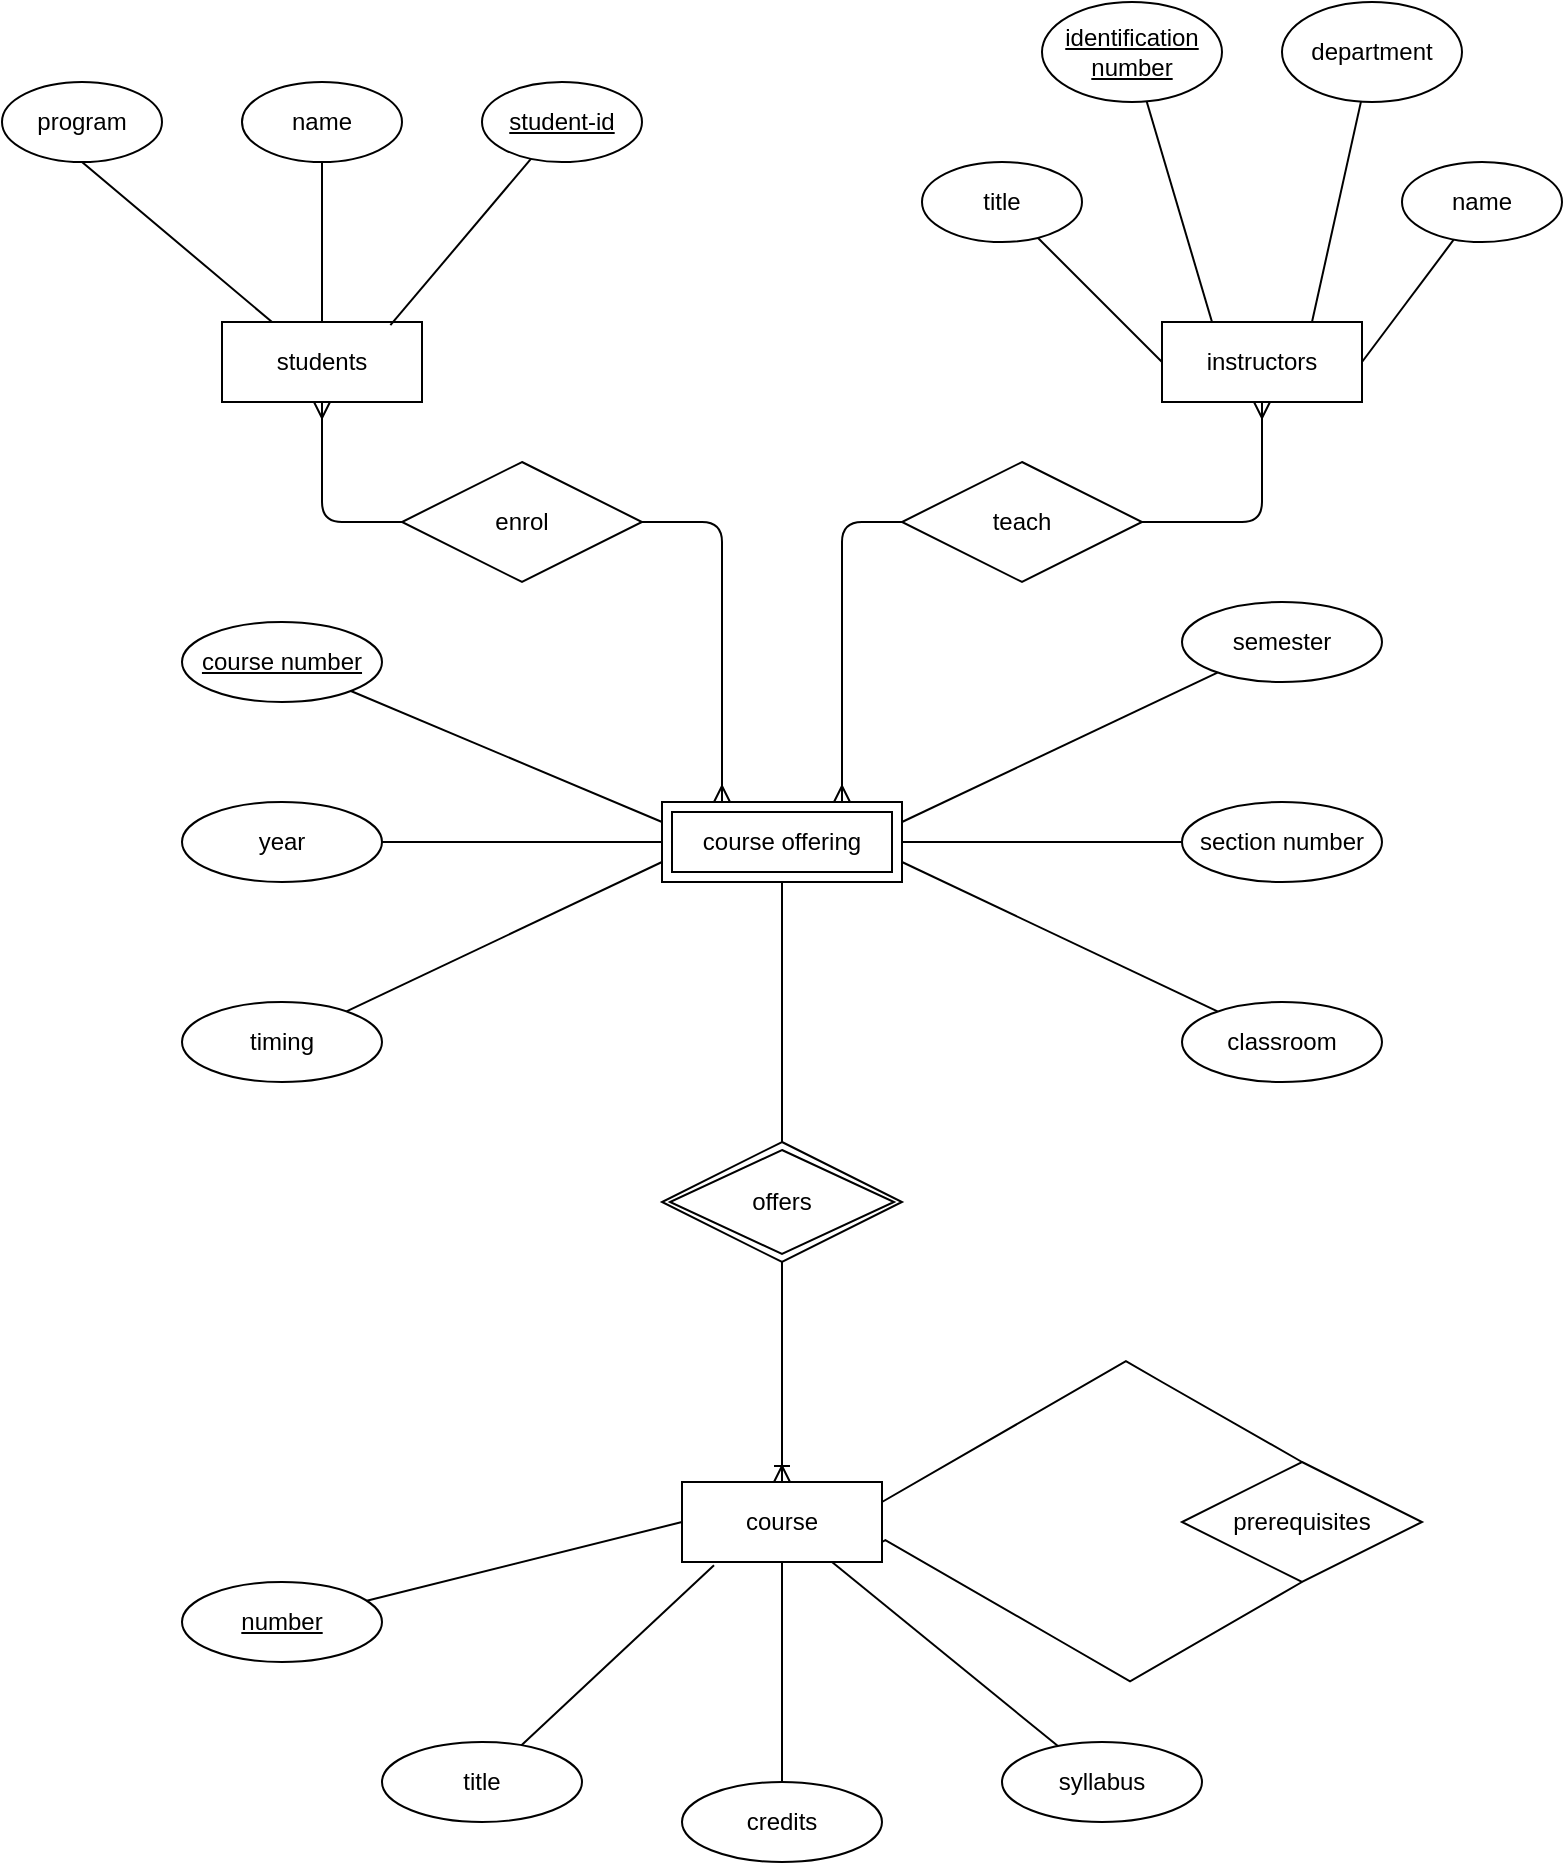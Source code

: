 <mxfile version="15.2.7" type="github">
  <diagram id="fSKn1g5LouyGD71tFnAy" name="Page-1">
    <mxGraphModel dx="1124" dy="590" grid="1" gridSize="10" guides="1" tooltips="1" connect="1" arrows="1" fold="1" page="1" pageScale="1" pageWidth="850" pageHeight="1100" math="0" shadow="0">
      <root>
        <mxCell id="0" />
        <mxCell id="1" parent="0" />
        <mxCell id="fj2gJjWuCTpzD3OsANuk-1" value="students" style="whiteSpace=wrap;html=1;align=center;" vertex="1" parent="1">
          <mxGeometry x="120" y="200" width="100" height="40" as="geometry" />
        </mxCell>
        <mxCell id="fj2gJjWuCTpzD3OsANuk-2" value="instructors" style="whiteSpace=wrap;html=1;align=center;" vertex="1" parent="1">
          <mxGeometry x="590" y="200" width="100" height="40" as="geometry" />
        </mxCell>
        <mxCell id="fj2gJjWuCTpzD3OsANuk-3" value="course" style="whiteSpace=wrap;html=1;align=center;" vertex="1" parent="1">
          <mxGeometry x="350" y="780" width="100" height="40" as="geometry" />
        </mxCell>
        <mxCell id="fj2gJjWuCTpzD3OsANuk-5" value="course offering" style="shape=ext;margin=3;double=1;whiteSpace=wrap;html=1;align=center;" vertex="1" parent="1">
          <mxGeometry x="340" y="440" width="120" height="40" as="geometry" />
        </mxCell>
        <mxCell id="fj2gJjWuCTpzD3OsANuk-36" style="edgeStyle=none;rounded=0;orthogonalLoop=1;jettySize=auto;html=1;entryX=0.842;entryY=0.04;entryDx=0;entryDy=0;entryPerimeter=0;endArrow=none;endFill=0;" edge="1" parent="1" source="fj2gJjWuCTpzD3OsANuk-6" target="fj2gJjWuCTpzD3OsANuk-1">
          <mxGeometry relative="1" as="geometry" />
        </mxCell>
        <mxCell id="fj2gJjWuCTpzD3OsANuk-6" value="student-id" style="ellipse;whiteSpace=wrap;html=1;align=center;fontStyle=4;" vertex="1" parent="1">
          <mxGeometry x="250" y="80" width="80" height="40" as="geometry" />
        </mxCell>
        <mxCell id="fj2gJjWuCTpzD3OsANuk-35" style="edgeStyle=none;rounded=0;orthogonalLoop=1;jettySize=auto;html=1;entryX=0.5;entryY=0;entryDx=0;entryDy=0;strokeColor=none;" edge="1" parent="1" source="fj2gJjWuCTpzD3OsANuk-9" target="fj2gJjWuCTpzD3OsANuk-1">
          <mxGeometry relative="1" as="geometry" />
        </mxCell>
        <mxCell id="fj2gJjWuCTpzD3OsANuk-44" style="edgeStyle=none;rounded=0;orthogonalLoop=1;jettySize=auto;html=1;strokeColor=default;endArrow=none;endFill=0;" edge="1" parent="1" source="fj2gJjWuCTpzD3OsANuk-9">
          <mxGeometry relative="1" as="geometry">
            <mxPoint x="170" y="200" as="targetPoint" />
          </mxGeometry>
        </mxCell>
        <mxCell id="fj2gJjWuCTpzD3OsANuk-9" value="name" style="ellipse;whiteSpace=wrap;html=1;align=center;" vertex="1" parent="1">
          <mxGeometry x="130" y="80" width="80" height="40" as="geometry" />
        </mxCell>
        <mxCell id="fj2gJjWuCTpzD3OsANuk-10" value="program" style="ellipse;whiteSpace=wrap;html=1;align=center;" vertex="1" parent="1">
          <mxGeometry x="10" y="80" width="80" height="40" as="geometry" />
        </mxCell>
        <mxCell id="fj2gJjWuCTpzD3OsANuk-38" style="edgeStyle=none;rounded=0;orthogonalLoop=1;jettySize=auto;html=1;entryX=0.25;entryY=0;entryDx=0;entryDy=0;endArrow=none;endFill=0;" edge="1" parent="1" source="fj2gJjWuCTpzD3OsANuk-11" target="fj2gJjWuCTpzD3OsANuk-2">
          <mxGeometry relative="1" as="geometry" />
        </mxCell>
        <mxCell id="fj2gJjWuCTpzD3OsANuk-11" value="identification number" style="ellipse;whiteSpace=wrap;html=1;align=center;fontStyle=4;" vertex="1" parent="1">
          <mxGeometry x="530" y="40" width="90" height="50" as="geometry" />
        </mxCell>
        <mxCell id="fj2gJjWuCTpzD3OsANuk-40" style="edgeStyle=none;rounded=0;orthogonalLoop=1;jettySize=auto;html=1;entryX=1;entryY=0.5;entryDx=0;entryDy=0;endArrow=none;endFill=0;" edge="1" parent="1" source="fj2gJjWuCTpzD3OsANuk-12" target="fj2gJjWuCTpzD3OsANuk-2">
          <mxGeometry relative="1" as="geometry" />
        </mxCell>
        <mxCell id="fj2gJjWuCTpzD3OsANuk-12" value="name" style="ellipse;whiteSpace=wrap;html=1;align=center;" vertex="1" parent="1">
          <mxGeometry x="710" y="120" width="80" height="40" as="geometry" />
        </mxCell>
        <mxCell id="fj2gJjWuCTpzD3OsANuk-37" style="edgeStyle=none;rounded=0;orthogonalLoop=1;jettySize=auto;html=1;entryX=0;entryY=0.5;entryDx=0;entryDy=0;endArrow=none;endFill=0;" edge="1" parent="1" source="fj2gJjWuCTpzD3OsANuk-14" target="fj2gJjWuCTpzD3OsANuk-2">
          <mxGeometry relative="1" as="geometry" />
        </mxCell>
        <mxCell id="fj2gJjWuCTpzD3OsANuk-14" value="title" style="ellipse;whiteSpace=wrap;html=1;align=center;" vertex="1" parent="1">
          <mxGeometry x="470" y="120" width="80" height="40" as="geometry" />
        </mxCell>
        <mxCell id="fj2gJjWuCTpzD3OsANuk-45" style="edgeStyle=none;rounded=0;orthogonalLoop=1;jettySize=auto;html=1;endArrow=none;endFill=0;strokeColor=default;entryX=0;entryY=0.5;entryDx=0;entryDy=0;" edge="1" parent="1" source="fj2gJjWuCTpzD3OsANuk-15" target="fj2gJjWuCTpzD3OsANuk-3">
          <mxGeometry relative="1" as="geometry">
            <mxPoint x="340" y="790" as="targetPoint" />
          </mxGeometry>
        </mxCell>
        <mxCell id="fj2gJjWuCTpzD3OsANuk-15" value="number" style="ellipse;whiteSpace=wrap;html=1;align=center;fontStyle=4;" vertex="1" parent="1">
          <mxGeometry x="100" y="830" width="100" height="40" as="geometry" />
        </mxCell>
        <mxCell id="fj2gJjWuCTpzD3OsANuk-46" style="edgeStyle=none;rounded=0;orthogonalLoop=1;jettySize=auto;html=1;entryX=0.16;entryY=1.04;entryDx=0;entryDy=0;entryPerimeter=0;endArrow=none;endFill=0;strokeColor=default;" edge="1" parent="1" source="fj2gJjWuCTpzD3OsANuk-16" target="fj2gJjWuCTpzD3OsANuk-3">
          <mxGeometry relative="1" as="geometry" />
        </mxCell>
        <mxCell id="fj2gJjWuCTpzD3OsANuk-16" value="title" style="ellipse;whiteSpace=wrap;html=1;align=center;" vertex="1" parent="1">
          <mxGeometry x="200" y="910" width="100" height="40" as="geometry" />
        </mxCell>
        <mxCell id="fj2gJjWuCTpzD3OsANuk-47" style="edgeStyle=none;rounded=0;orthogonalLoop=1;jettySize=auto;html=1;entryX=0.5;entryY=1;entryDx=0;entryDy=0;endArrow=none;endFill=0;strokeColor=default;" edge="1" parent="1" source="fj2gJjWuCTpzD3OsANuk-17" target="fj2gJjWuCTpzD3OsANuk-3">
          <mxGeometry relative="1" as="geometry" />
        </mxCell>
        <mxCell id="fj2gJjWuCTpzD3OsANuk-17" value="credits" style="ellipse;whiteSpace=wrap;html=1;align=center;" vertex="1" parent="1">
          <mxGeometry x="350" y="930" width="100" height="40" as="geometry" />
        </mxCell>
        <mxCell id="fj2gJjWuCTpzD3OsANuk-48" style="edgeStyle=none;rounded=0;orthogonalLoop=1;jettySize=auto;html=1;entryX=0.75;entryY=1;entryDx=0;entryDy=0;endArrow=none;endFill=0;strokeColor=default;" edge="1" parent="1" source="fj2gJjWuCTpzD3OsANuk-19" target="fj2gJjWuCTpzD3OsANuk-3">
          <mxGeometry relative="1" as="geometry" />
        </mxCell>
        <mxCell id="fj2gJjWuCTpzD3OsANuk-19" value="syllabus" style="ellipse;whiteSpace=wrap;html=1;align=center;" vertex="1" parent="1">
          <mxGeometry x="510" y="910" width="100" height="40" as="geometry" />
        </mxCell>
        <mxCell id="fj2gJjWuCTpzD3OsANuk-27" style="rounded=0;orthogonalLoop=1;jettySize=auto;html=1;entryX=0;entryY=0.25;entryDx=0;entryDy=0;endArrow=none;endFill=0;" edge="1" parent="1" source="fj2gJjWuCTpzD3OsANuk-20" target="fj2gJjWuCTpzD3OsANuk-5">
          <mxGeometry relative="1" as="geometry" />
        </mxCell>
        <mxCell id="fj2gJjWuCTpzD3OsANuk-20" value="course number" style="ellipse;whiteSpace=wrap;html=1;align=center;fontStyle=4;" vertex="1" parent="1">
          <mxGeometry x="100" y="350" width="100" height="40" as="geometry" />
        </mxCell>
        <mxCell id="fj2gJjWuCTpzD3OsANuk-29" style="edgeStyle=orthogonalEdgeStyle;rounded=0;orthogonalLoop=1;jettySize=auto;html=1;entryX=0;entryY=0.5;entryDx=0;entryDy=0;endArrow=none;endFill=0;" edge="1" parent="1" source="fj2gJjWuCTpzD3OsANuk-21" target="fj2gJjWuCTpzD3OsANuk-5">
          <mxGeometry relative="1" as="geometry" />
        </mxCell>
        <mxCell id="fj2gJjWuCTpzD3OsANuk-21" value="year" style="ellipse;whiteSpace=wrap;html=1;align=center;" vertex="1" parent="1">
          <mxGeometry x="100" y="440" width="100" height="40" as="geometry" />
        </mxCell>
        <mxCell id="fj2gJjWuCTpzD3OsANuk-31" style="edgeStyle=none;rounded=0;orthogonalLoop=1;jettySize=auto;html=1;entryX=1;entryY=0.25;entryDx=0;entryDy=0;endArrow=none;endFill=0;" edge="1" parent="1" source="fj2gJjWuCTpzD3OsANuk-22" target="fj2gJjWuCTpzD3OsANuk-5">
          <mxGeometry relative="1" as="geometry" />
        </mxCell>
        <mxCell id="fj2gJjWuCTpzD3OsANuk-22" value="semester" style="ellipse;whiteSpace=wrap;html=1;align=center;" vertex="1" parent="1">
          <mxGeometry x="600" y="340" width="100" height="40" as="geometry" />
        </mxCell>
        <mxCell id="fj2gJjWuCTpzD3OsANuk-32" style="edgeStyle=none;rounded=0;orthogonalLoop=1;jettySize=auto;html=1;entryX=1;entryY=0.5;entryDx=0;entryDy=0;endArrow=none;endFill=0;" edge="1" parent="1" source="fj2gJjWuCTpzD3OsANuk-23" target="fj2gJjWuCTpzD3OsANuk-5">
          <mxGeometry relative="1" as="geometry" />
        </mxCell>
        <mxCell id="fj2gJjWuCTpzD3OsANuk-23" value="section number" style="ellipse;whiteSpace=wrap;html=1;align=center;" vertex="1" parent="1">
          <mxGeometry x="600" y="440" width="100" height="40" as="geometry" />
        </mxCell>
        <mxCell id="fj2gJjWuCTpzD3OsANuk-30" style="rounded=0;orthogonalLoop=1;jettySize=auto;html=1;entryX=0;entryY=0.75;entryDx=0;entryDy=0;endArrow=none;endFill=0;" edge="1" parent="1" source="fj2gJjWuCTpzD3OsANuk-24" target="fj2gJjWuCTpzD3OsANuk-5">
          <mxGeometry relative="1" as="geometry" />
        </mxCell>
        <mxCell id="fj2gJjWuCTpzD3OsANuk-24" value="timing" style="ellipse;whiteSpace=wrap;html=1;align=center;" vertex="1" parent="1">
          <mxGeometry x="100" y="540" width="100" height="40" as="geometry" />
        </mxCell>
        <mxCell id="fj2gJjWuCTpzD3OsANuk-33" style="edgeStyle=none;rounded=0;orthogonalLoop=1;jettySize=auto;html=1;entryX=1;entryY=0.75;entryDx=0;entryDy=0;endArrow=none;endFill=0;" edge="1" parent="1" source="fj2gJjWuCTpzD3OsANuk-25" target="fj2gJjWuCTpzD3OsANuk-5">
          <mxGeometry relative="1" as="geometry" />
        </mxCell>
        <mxCell id="fj2gJjWuCTpzD3OsANuk-25" value="classroom" style="ellipse;whiteSpace=wrap;html=1;align=center;" vertex="1" parent="1">
          <mxGeometry x="600" y="540" width="100" height="40" as="geometry" />
        </mxCell>
        <mxCell id="fj2gJjWuCTpzD3OsANuk-39" style="edgeStyle=none;rounded=0;orthogonalLoop=1;jettySize=auto;html=1;entryX=0.75;entryY=0;entryDx=0;entryDy=0;endArrow=none;endFill=0;" edge="1" parent="1" source="fj2gJjWuCTpzD3OsANuk-26" target="fj2gJjWuCTpzD3OsANuk-2">
          <mxGeometry relative="1" as="geometry" />
        </mxCell>
        <mxCell id="fj2gJjWuCTpzD3OsANuk-26" value="department" style="ellipse;whiteSpace=wrap;html=1;align=center;" vertex="1" parent="1">
          <mxGeometry x="650" y="40" width="90" height="50" as="geometry" />
        </mxCell>
        <mxCell id="fj2gJjWuCTpzD3OsANuk-43" value="" style="endArrow=none;html=1;rounded=0;exitX=0.5;exitY=1;exitDx=0;exitDy=0;entryX=0.25;entryY=0;entryDx=0;entryDy=0;" edge="1" parent="1" source="fj2gJjWuCTpzD3OsANuk-10" target="fj2gJjWuCTpzD3OsANuk-1">
          <mxGeometry relative="1" as="geometry">
            <mxPoint x="340" y="280" as="sourcePoint" />
            <mxPoint x="500" y="280" as="targetPoint" />
          </mxGeometry>
        </mxCell>
        <mxCell id="fj2gJjWuCTpzD3OsANuk-56" value="" style="fontSize=12;html=1;endArrow=ERmany;startArrow=ERmany;strokeColor=default;entryX=0.5;entryY=1;entryDx=0;entryDy=0;exitX=0.25;exitY=0;exitDx=0;exitDy=0;edgeStyle=orthogonalEdgeStyle;" edge="1" parent="1" source="fj2gJjWuCTpzD3OsANuk-5" target="fj2gJjWuCTpzD3OsANuk-1">
          <mxGeometry width="100" height="100" relative="1" as="geometry">
            <mxPoint x="370" y="330" as="sourcePoint" />
            <mxPoint x="470" y="230" as="targetPoint" />
            <Array as="points">
              <mxPoint x="370" y="300" />
              <mxPoint x="170" y="300" />
            </Array>
          </mxGeometry>
        </mxCell>
        <mxCell id="fj2gJjWuCTpzD3OsANuk-57" value="" style="fontSize=12;html=1;endArrow=ERmany;startArrow=none;strokeColor=default;entryX=0.5;entryY=1;entryDx=0;entryDy=0;exitX=1;exitY=0.5;exitDx=0;exitDy=0;edgeStyle=orthogonalEdgeStyle;" edge="1" parent="1" source="fj2gJjWuCTpzD3OsANuk-64" target="fj2gJjWuCTpzD3OsANuk-2">
          <mxGeometry width="100" height="100" relative="1" as="geometry">
            <mxPoint x="430" y="360" as="sourcePoint" />
            <mxPoint x="530" y="260" as="targetPoint" />
            <Array as="points">
              <mxPoint x="640" y="300" />
            </Array>
          </mxGeometry>
        </mxCell>
        <mxCell id="fj2gJjWuCTpzD3OsANuk-63" value="enrol" style="shape=rhombus;perimeter=rhombusPerimeter;whiteSpace=wrap;html=1;align=center;" vertex="1" parent="1">
          <mxGeometry x="210" y="270" width="120" height="60" as="geometry" />
        </mxCell>
        <mxCell id="fj2gJjWuCTpzD3OsANuk-64" value="teach" style="shape=rhombus;perimeter=rhombusPerimeter;whiteSpace=wrap;html=1;align=center;" vertex="1" parent="1">
          <mxGeometry x="460" y="270" width="120" height="60" as="geometry" />
        </mxCell>
        <mxCell id="fj2gJjWuCTpzD3OsANuk-65" value="" style="fontSize=12;html=1;endArrow=none;startArrow=ERmany;strokeColor=default;entryX=0;entryY=0.5;entryDx=0;entryDy=0;edgeStyle=orthogonalEdgeStyle;exitX=0.75;exitY=0;exitDx=0;exitDy=0;" edge="1" parent="1" source="fj2gJjWuCTpzD3OsANuk-5" target="fj2gJjWuCTpzD3OsANuk-64">
          <mxGeometry width="100" height="100" relative="1" as="geometry">
            <mxPoint x="420" y="400" as="sourcePoint" />
            <mxPoint x="640" y="240" as="targetPoint" />
            <Array as="points">
              <mxPoint x="430" y="300" />
            </Array>
          </mxGeometry>
        </mxCell>
        <mxCell id="fj2gJjWuCTpzD3OsANuk-69" value="" style="fontSize=12;html=1;endArrow=ERoneToMany;strokeColor=default;exitX=0.5;exitY=1;exitDx=0;exitDy=0;entryX=0.5;entryY=0;entryDx=0;entryDy=0;startArrow=none;" edge="1" parent="1" source="fj2gJjWuCTpzD3OsANuk-67" target="fj2gJjWuCTpzD3OsANuk-3">
          <mxGeometry width="100" height="100" relative="1" as="geometry">
            <mxPoint x="370" y="710" as="sourcePoint" />
            <mxPoint x="470" y="610" as="targetPoint" />
          </mxGeometry>
        </mxCell>
        <mxCell id="fj2gJjWuCTpzD3OsANuk-67" value="offers" style="shape=rhombus;double=1;perimeter=rhombusPerimeter;whiteSpace=wrap;html=1;align=center;" vertex="1" parent="1">
          <mxGeometry x="340" y="610" width="120" height="60" as="geometry" />
        </mxCell>
        <mxCell id="fj2gJjWuCTpzD3OsANuk-70" value="" style="fontSize=12;html=1;endArrow=none;strokeColor=default;exitX=0.5;exitY=1;exitDx=0;exitDy=0;entryX=0.5;entryY=0;entryDx=0;entryDy=0;" edge="1" parent="1" source="fj2gJjWuCTpzD3OsANuk-5" target="fj2gJjWuCTpzD3OsANuk-67">
          <mxGeometry width="100" height="100" relative="1" as="geometry">
            <mxPoint x="400" y="480" as="sourcePoint" />
            <mxPoint x="400" y="780" as="targetPoint" />
          </mxGeometry>
        </mxCell>
        <mxCell id="fj2gJjWuCTpzD3OsANuk-72" style="edgeStyle=isometricEdgeStyle;rounded=0;orthogonalLoop=1;jettySize=auto;html=1;exitX=0.5;exitY=0;exitDx=0;exitDy=0;entryX=1;entryY=0.25;entryDx=0;entryDy=0;endArrow=none;endFill=0;strokeColor=default;" edge="1" parent="1" source="fj2gJjWuCTpzD3OsANuk-71" target="fj2gJjWuCTpzD3OsANuk-3">
          <mxGeometry relative="1" as="geometry">
            <Array as="points">
              <mxPoint x="590" y="730" />
              <mxPoint x="570" y="720" />
              <mxPoint x="600" y="730" />
            </Array>
          </mxGeometry>
        </mxCell>
        <mxCell id="fj2gJjWuCTpzD3OsANuk-73" style="edgeStyle=isometricEdgeStyle;rounded=0;orthogonalLoop=1;jettySize=auto;html=1;entryX=1;entryY=0.75;entryDx=0;entryDy=0;endArrow=none;endFill=0;strokeColor=default;exitX=0.5;exitY=1;exitDx=0;exitDy=0;" edge="1" parent="1" source="fj2gJjWuCTpzD3OsANuk-71" target="fj2gJjWuCTpzD3OsANuk-3">
          <mxGeometry relative="1" as="geometry">
            <Array as="points">
              <mxPoint x="540" y="860" />
              <mxPoint x="570" y="850" />
              <mxPoint x="560" y="840" />
            </Array>
          </mxGeometry>
        </mxCell>
        <mxCell id="fj2gJjWuCTpzD3OsANuk-71" value="prerequisites" style="shape=rhombus;perimeter=rhombusPerimeter;whiteSpace=wrap;html=1;align=center;" vertex="1" parent="1">
          <mxGeometry x="600" y="770" width="120" height="60" as="geometry" />
        </mxCell>
      </root>
    </mxGraphModel>
  </diagram>
</mxfile>
